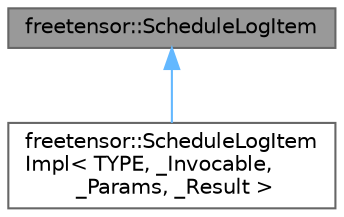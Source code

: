 digraph "freetensor::ScheduleLogItem"
{
 // LATEX_PDF_SIZE
  bgcolor="transparent";
  edge [fontname=Helvetica,fontsize=10,labelfontname=Helvetica,labelfontsize=10];
  node [fontname=Helvetica,fontsize=10,shape=box,height=0.2,width=0.4];
  Node1 [label="freetensor::ScheduleLogItem",height=0.2,width=0.4,color="gray40", fillcolor="grey60", style="filled", fontcolor="black",tooltip=" "];
  Node1 -> Node2 [dir="back",color="steelblue1",style="solid"];
  Node2 [label="freetensor::ScheduleLogItem\lImpl\< TYPE, _Invocable,\l _Params, _Result \>",height=0.2,width=0.4,color="gray40", fillcolor="white", style="filled",URL="$classfreetensor_1_1ScheduleLogItemImpl.html",tooltip=" "];
}
